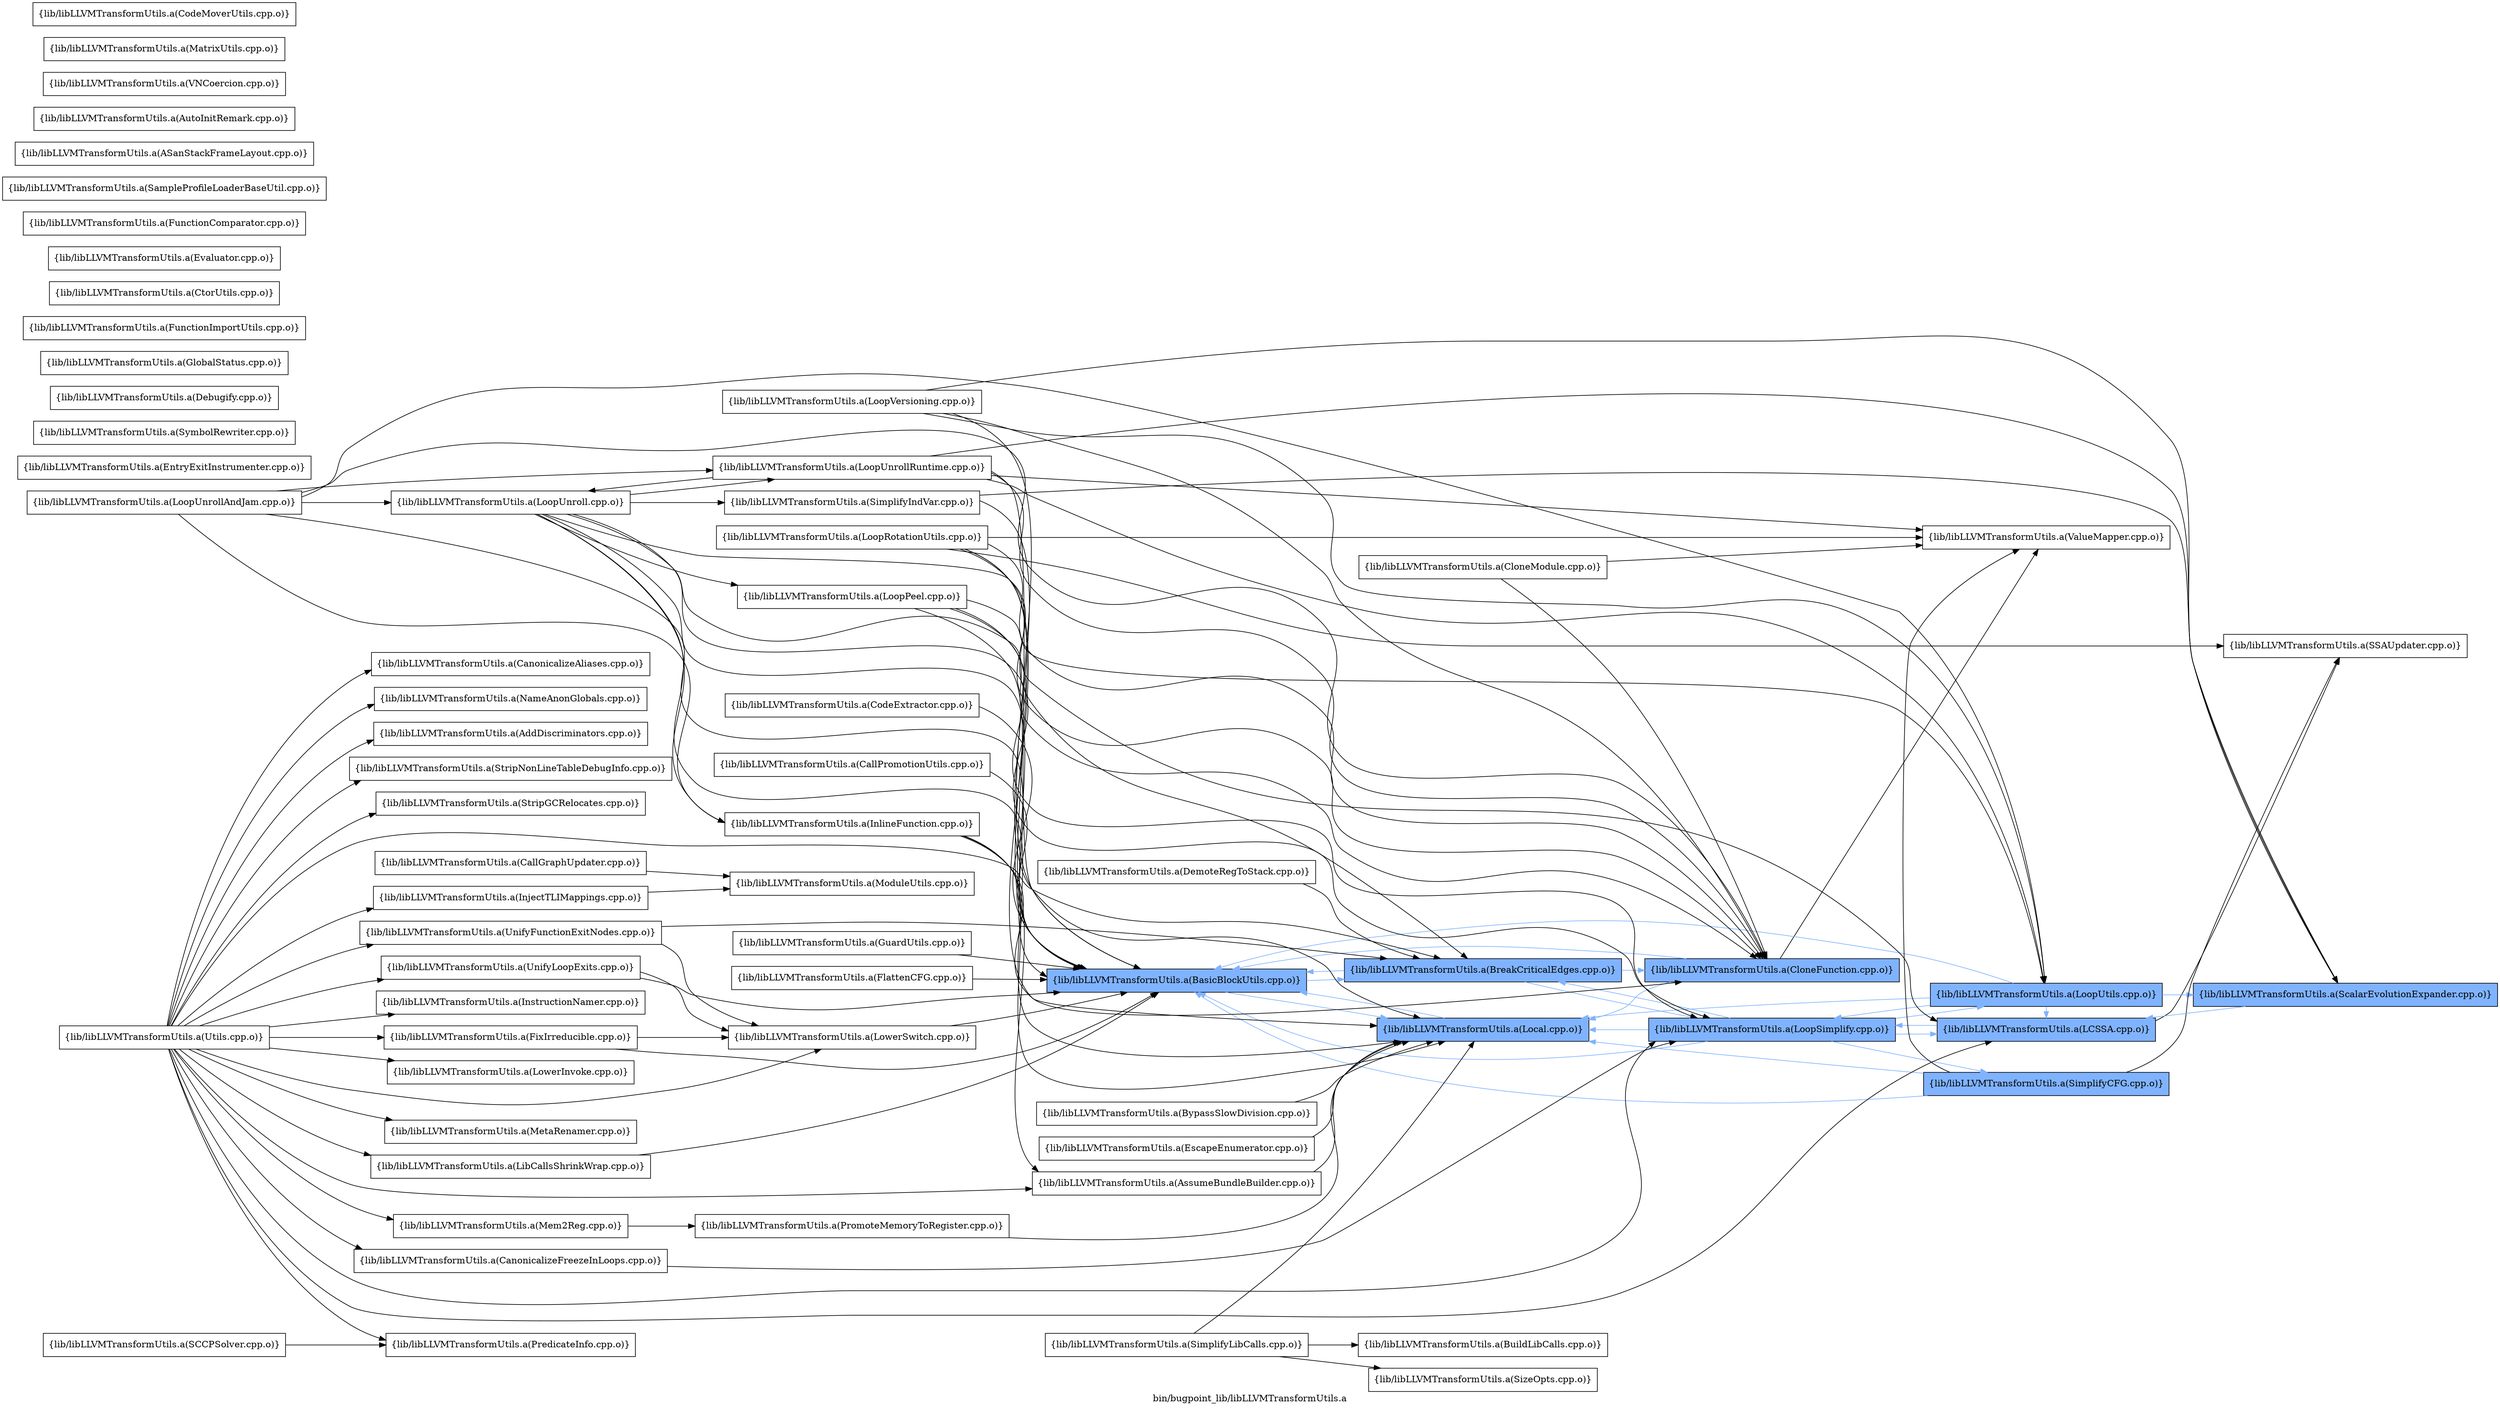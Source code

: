 digraph "bin/bugpoint_lib/libLLVMTransformUtils.a" {
	label="bin/bugpoint_lib/libLLVMTransformUtils.a";
	rankdir=LR;
	{ rank=same; Node0x5646d4898468;  }
	{ rank=same; Node0x5646d4898cd8; Node0x5646d4894098;  }
	{ rank=same; Node0x5646d4890678; Node0x5646d48903a8;  }
	{ rank=same; Node0x5646d48a1c98; Node0x5646d4894ea8; Node0x5646d4885638; Node0x5646d489d558;  }
	{ rank=same; Node0x5646d4898468;  }
	{ rank=same; Node0x5646d4898cd8; Node0x5646d4894098;  }
	{ rank=same; Node0x5646d4890678; Node0x5646d48903a8;  }
	{ rank=same; Node0x5646d48a1c98; Node0x5646d4894ea8; Node0x5646d4885638; Node0x5646d489d558;  }

	Node0x5646d4898468 [shape=record,shape=box,group=1,style=filled,fillcolor="0.600000 0.5 1",label="{lib/libLLVMTransformUtils.a(BasicBlockUtils.cpp.o)}"];
	Node0x5646d4898468 -> Node0x5646d4898cd8[color="0.600000 0.5 1"];
	Node0x5646d4898468 -> Node0x5646d4894098[color="0.600000 0.5 1"];
	Node0x5646d4895038 [shape=record,shape=box,group=0,label="{lib/libLLVMTransformUtils.a(CloneModule.cpp.o)}"];
	Node0x5646d4895038 -> Node0x5646d4890678;
	Node0x5646d4895038 -> Node0x5646d48a1c98;
	Node0x5646d4894098 [shape=record,shape=box,group=1,style=filled,fillcolor="0.600000 0.5 1",label="{lib/libLLVMTransformUtils.a(Local.cpp.o)}"];
	Node0x5646d4894098 -> Node0x5646d4898468[color="0.600000 0.5 1"];
	Node0x5646d489d558 [shape=record,shape=box,group=1,style=filled,fillcolor="0.600000 0.5 1",label="{lib/libLLVMTransformUtils.a(SimplifyCFG.cpp.o)}"];
	Node0x5646d489d558 -> Node0x5646d4898468[color="0.600000 0.5 1"];
	Node0x5646d489d558 -> Node0x5646d4894098[color="0.600000 0.5 1"];
	Node0x5646d489d558 -> Node0x5646d489ee58;
	Node0x5646d489d558 -> Node0x5646d48a1c98;
	Node0x5646d48a1c98 [shape=record,shape=box,group=0,label="{lib/libLLVMTransformUtils.a(ValueMapper.cpp.o)}"];
	Node0x5646d4898cd8 [shape=record,shape=box,group=1,style=filled,fillcolor="0.600000 0.5 1",label="{lib/libLLVMTransformUtils.a(BreakCriticalEdges.cpp.o)}"];
	Node0x5646d4898cd8 -> Node0x5646d4898468[color="0.600000 0.5 1"];
	Node0x5646d4898cd8 -> Node0x5646d4890678[color="0.600000 0.5 1"];
	Node0x5646d4898cd8 -> Node0x5646d48903a8[color="0.600000 0.5 1"];
	Node0x5646d4881088 [shape=record,shape=box,group=0,label="{lib/libLLVMTransformUtils.a(EntryExitInstrumenter.cpp.o)}"];
	Node0x5646d487f558 [shape=record,shape=box,group=0,label="{lib/libLLVMTransformUtils.a(FixIrreducible.cpp.o)}"];
	Node0x5646d487f558 -> Node0x5646d4898468;
	Node0x5646d487f558 -> Node0x5646d48830b8;
	Node0x5646d48936e8 [shape=record,shape=box,group=0,label="{lib/libLLVMTransformUtils.a(InjectTLIMappings.cpp.o)}"];
	Node0x5646d48936e8 -> Node0x5646d487fa58;
	Node0x5646d4892ec8 [shape=record,shape=box,group=0,label="{lib/libLLVMTransformUtils.a(InstructionNamer.cpp.o)}"];
	Node0x5646d4894ea8 [shape=record,shape=box,group=1,style=filled,fillcolor="0.600000 0.5 1",label="{lib/libLLVMTransformUtils.a(LCSSA.cpp.o)}"];
	Node0x5646d4894ea8 -> Node0x5646d48903a8[color="0.600000 0.5 1"];
	Node0x5646d4894ea8 -> Node0x5646d489ee58;
	Node0x5646d4894818 [shape=record,shape=box,group=0,label="{lib/libLLVMTransformUtils.a(LibCallsShrinkWrap.cpp.o)}"];
	Node0x5646d4894818 -> Node0x5646d4898468;
	Node0x5646d48903a8 [shape=record,shape=box,group=1,style=filled,fillcolor="0.600000 0.5 1",label="{lib/libLLVMTransformUtils.a(LoopSimplify.cpp.o)}"];
	Node0x5646d48903a8 -> Node0x5646d4898468[color="0.600000 0.5 1"];
	Node0x5646d48903a8 -> Node0x5646d4898cd8[color="0.600000 0.5 1"];
	Node0x5646d48903a8 -> Node0x5646d4894ea8[color="0.600000 0.5 1"];
	Node0x5646d48903a8 -> Node0x5646d4894098[color="0.600000 0.5 1"];
	Node0x5646d48903a8 -> Node0x5646d4885638[color="0.600000 0.5 1"];
	Node0x5646d48903a8 -> Node0x5646d489d558[color="0.600000 0.5 1"];
	Node0x5646d48813f8 [shape=record,shape=box,group=0,label="{lib/libLLVMTransformUtils.a(LowerInvoke.cpp.o)}"];
	Node0x5646d48830b8 [shape=record,shape=box,group=0,label="{lib/libLLVMTransformUtils.a(LowerSwitch.cpp.o)}"];
	Node0x5646d48830b8 -> Node0x5646d4898468;
	Node0x5646d4882c08 [shape=record,shape=box,group=0,label="{lib/libLLVMTransformUtils.a(Mem2Reg.cpp.o)}"];
	Node0x5646d4882c08 -> Node0x5646d489b488;
	Node0x5646d487f328 [shape=record,shape=box,group=0,label="{lib/libLLVMTransformUtils.a(MetaRenamer.cpp.o)}"];
	Node0x5646d489ff88 [shape=record,shape=box,group=0,label="{lib/libLLVMTransformUtils.a(SymbolRewriter.cpp.o)}"];
	Node0x5646d48a01b8 [shape=record,shape=box,group=0,label="{lib/libLLVMTransformUtils.a(UnifyFunctionExitNodes.cpp.o)}"];
	Node0x5646d48a01b8 -> Node0x5646d4898cd8;
	Node0x5646d48a01b8 -> Node0x5646d48830b8;
	Node0x5646d489fa38 [shape=record,shape=box,group=0,label="{lib/libLLVMTransformUtils.a(UnifyLoopExits.cpp.o)}"];
	Node0x5646d489fa38 -> Node0x5646d4898468;
	Node0x5646d489fa38 -> Node0x5646d48830b8;
	Node0x5646d48a0f78 [shape=record,shape=box,group=0,label="{lib/libLLVMTransformUtils.a(Utils.cpp.o)}"];
	Node0x5646d48a0f78 -> Node0x5646d488da18;
	Node0x5646d48a0f78 -> Node0x5646d4898cd8;
	Node0x5646d48a0f78 -> Node0x5646d4890d08;
	Node0x5646d48a0f78 -> Node0x5646d48903f8;
	Node0x5646d48a0f78 -> Node0x5646d487f558;
	Node0x5646d48a0f78 -> Node0x5646d48936e8;
	Node0x5646d48a0f78 -> Node0x5646d4892ec8;
	Node0x5646d48a0f78 -> Node0x5646d4894ea8;
	Node0x5646d48a0f78 -> Node0x5646d4894818;
	Node0x5646d48a0f78 -> Node0x5646d48903a8;
	Node0x5646d48a0f78 -> Node0x5646d48813f8;
	Node0x5646d48a0f78 -> Node0x5646d48830b8;
	Node0x5646d48a0f78 -> Node0x5646d4882c08;
	Node0x5646d48a0f78 -> Node0x5646d487f328;
	Node0x5646d48a0f78 -> Node0x5646d489a538;
	Node0x5646d48a0f78 -> Node0x5646d489a768;
	Node0x5646d48a0f78 -> Node0x5646d48a01b8;
	Node0x5646d48a0f78 -> Node0x5646d489fa38;
	Node0x5646d48a0f78 -> Node0x5646d48a07f8;
	Node0x5646d48a0f78 -> Node0x5646d48a0ac8;
	Node0x5646d48a0f78 -> Node0x5646d48a2be8;
	Node0x5646d4892428 [shape=record,shape=box,group=0,label="{lib/libLLVMTransformUtils.a(BypassSlowDivision.cpp.o)}"];
	Node0x5646d4892428 -> Node0x5646d4894098;
	Node0x5646d4896758 [shape=record,shape=box,group=0,label="{lib/libLLVMTransformUtils.a(SimplifyLibCalls.cpp.o)}"];
	Node0x5646d4896758 -> Node0x5646d4898058;
	Node0x5646d4896758 -> Node0x5646d4894098;
	Node0x5646d4896758 -> Node0x5646d4897838;
	Node0x5646d4897838 [shape=record,shape=box,group=0,label="{lib/libLLVMTransformUtils.a(SizeOpts.cpp.o)}"];
	Node0x5646d489dd78 [shape=record,shape=box,group=1,style=filled,fillcolor="0.600000 0.5 1",label="{lib/libLLVMTransformUtils.a(ScalarEvolutionExpander.cpp.o)}"];
	Node0x5646d489dd78 -> Node0x5646d4894ea8[color="0.600000 0.5 1"];
	Node0x5646d4896898 [shape=record,shape=box,group=0,label="{lib/libLLVMTransformUtils.a(InlineFunction.cpp.o)}"];
	Node0x5646d4896898 -> Node0x5646d488da18;
	Node0x5646d4896898 -> Node0x5646d4890678;
	Node0x5646d4896898 -> Node0x5646d4894098;
	Node0x5646d48903f8 [shape=record,shape=box,group=0,label="{lib/libLLVMTransformUtils.a(CanonicalizeFreezeInLoops.cpp.o)}"];
	Node0x5646d48903f8 -> Node0x5646d48903a8;
	Node0x5646d4880278 [shape=record,shape=box,group=0,label="{lib/libLLVMTransformUtils.a(Debugify.cpp.o)}"];
	Node0x5646d487fff8 [shape=record,shape=box,group=0,label="{lib/libLLVMTransformUtils.a(DemoteRegToStack.cpp.o)}"];
	Node0x5646d487fff8 -> Node0x5646d4898cd8;
	Node0x5646d487efb8 [shape=record,shape=box,group=0,label="{lib/libLLVMTransformUtils.a(EscapeEnumerator.cpp.o)}"];
	Node0x5646d487efb8 -> Node0x5646d4894098;
	Node0x5646d487fa58 [shape=record,shape=box,group=0,label="{lib/libLLVMTransformUtils.a(ModuleUtils.cpp.o)}"];
	Node0x5646d4885638 [shape=record,shape=box,group=1,style=filled,fillcolor="0.600000 0.5 1",label="{lib/libLLVMTransformUtils.a(LoopUtils.cpp.o)}"];
	Node0x5646d4885638 -> Node0x5646d4898468[color="0.600000 0.5 1"];
	Node0x5646d4885638 -> Node0x5646d4894ea8[color="0.600000 0.5 1"];
	Node0x5646d4885638 -> Node0x5646d4894098[color="0.600000 0.5 1"];
	Node0x5646d4885638 -> Node0x5646d48903a8[color="0.600000 0.5 1"];
	Node0x5646d4885638 -> Node0x5646d489dd78[color="0.600000 0.5 1"];
	Node0x5646d4890678 [shape=record,shape=box,group=1,style=filled,fillcolor="0.600000 0.5 1",label="{lib/libLLVMTransformUtils.a(CloneFunction.cpp.o)}"];
	Node0x5646d4890678 -> Node0x5646d4898468[color="0.600000 0.5 1"];
	Node0x5646d4890678 -> Node0x5646d4894098[color="0.600000 0.5 1"];
	Node0x5646d4890678 -> Node0x5646d48a1c98;
	Node0x5646d489ee58 [shape=record,shape=box,group=0,label="{lib/libLLVMTransformUtils.a(SSAUpdater.cpp.o)}"];
	Node0x5646d4891ed8 [shape=record,shape=box,group=0,label="{lib/libLLVMTransformUtils.a(CallGraphUpdater.cpp.o)}"];
	Node0x5646d4891ed8 -> Node0x5646d487fa58;
	Node0x5646d48976f8 [shape=record,shape=box,group=0,label="{lib/libLLVMTransformUtils.a(GlobalStatus.cpp.o)}"];
	Node0x5646d487e2e8 [shape=record,shape=box,group=0,label="{lib/libLLVMTransformUtils.a(FunctionImportUtils.cpp.o)}"];
	Node0x5646d488be98 [shape=record,shape=box,group=0,label="{lib/libLLVMTransformUtils.a(CtorUtils.cpp.o)}"];
	Node0x5646d487edd8 [shape=record,shape=box,group=0,label="{lib/libLLVMTransformUtils.a(Evaluator.cpp.o)}"];
	Node0x5646d4893eb8 [shape=record,shape=box,group=0,label="{lib/libLLVMTransformUtils.a(CodeExtractor.cpp.o)}"];
	Node0x5646d4893eb8 -> Node0x5646d4898468;
	Node0x5646d4898058 [shape=record,shape=box,group=0,label="{lib/libLLVMTransformUtils.a(BuildLibCalls.cpp.o)}"];
	Node0x5646d4892608 [shape=record,shape=box,group=0,label="{lib/libLLVMTransformUtils.a(CallPromotionUtils.cpp.o)}"];
	Node0x5646d4892608 -> Node0x5646d4898468;
	Node0x5646d487e978 [shape=record,shape=box,group=0,label="{lib/libLLVMTransformUtils.a(FunctionComparator.cpp.o)}"];
	Node0x5646d488da18 [shape=record,shape=box,group=0,label="{lib/libLLVMTransformUtils.a(AssumeBundleBuilder.cpp.o)}"];
	Node0x5646d488da18 -> Node0x5646d4894098;
	Node0x5646d4890d08 [shape=record,shape=box,group=0,label="{lib/libLLVMTransformUtils.a(CanonicalizeAliases.cpp.o)}"];
	Node0x5646d489a538 [shape=record,shape=box,group=0,label="{lib/libLLVMTransformUtils.a(NameAnonGlobals.cpp.o)}"];
	Node0x5646d489d2d8 [shape=record,shape=box,group=0,label="{lib/libLLVMTransformUtils.a(SampleProfileLoaderBaseUtil.cpp.o)}"];
	Node0x5646d489a768 [shape=record,shape=box,group=0,label="{lib/libLLVMTransformUtils.a(PredicateInfo.cpp.o)}"];
	Node0x5646d488e1e8 [shape=record,shape=box,group=0,label="{lib/libLLVMTransformUtils.a(ASanStackFrameLayout.cpp.o)}"];
	Node0x5646d489b488 [shape=record,shape=box,group=0,label="{lib/libLLVMTransformUtils.a(PromoteMemoryToRegister.cpp.o)}"];
	Node0x5646d489b488 -> Node0x5646d4894098;
	Node0x5646d488e5a8 [shape=record,shape=box,group=0,label="{lib/libLLVMTransformUtils.a(AutoInitRemark.cpp.o)}"];
	Node0x5646d4896ac8 [shape=record,shape=box,group=0,label="{lib/libLLVMTransformUtils.a(GuardUtils.cpp.o)}"];
	Node0x5646d4896ac8 -> Node0x5646d4898468;
	Node0x5646d48a1f68 [shape=record,shape=box,group=0,label="{lib/libLLVMTransformUtils.a(VNCoercion.cpp.o)}"];
	Node0x5646d489d828 [shape=record,shape=box,group=0,label="{lib/libLLVMTransformUtils.a(SimplifyIndVar.cpp.o)}"];
	Node0x5646d489d828 -> Node0x5646d4894098;
	Node0x5646d489d828 -> Node0x5646d489dd78;
	Node0x5646d4882078 [shape=record,shape=box,group=0,label="{lib/libLLVMTransformUtils.a(LoopVersioning.cpp.o)}"];
	Node0x5646d4882078 -> Node0x5646d4898468;
	Node0x5646d4882078 -> Node0x5646d4890678;
	Node0x5646d4882078 -> Node0x5646d4885638;
	Node0x5646d4882078 -> Node0x5646d489dd78;
	Node0x5646d4890da8 [shape=record,shape=box,group=0,label="{lib/libLLVMTransformUtils.a(LoopRotationUtils.cpp.o)}"];
	Node0x5646d4890da8 -> Node0x5646d4898468;
	Node0x5646d4890da8 -> Node0x5646d4898cd8;
	Node0x5646d4890da8 -> Node0x5646d4890678;
	Node0x5646d4890da8 -> Node0x5646d4894098;
	Node0x5646d4890da8 -> Node0x5646d489ee58;
	Node0x5646d4890da8 -> Node0x5646d48a1c98;
	Node0x5646d4891398 [shape=record,shape=box,group=0,label="{lib/libLLVMTransformUtils.a(LoopPeel.cpp.o)}"];
	Node0x5646d4891398 -> Node0x5646d4898468;
	Node0x5646d4891398 -> Node0x5646d4890678;
	Node0x5646d4891398 -> Node0x5646d48903a8;
	Node0x5646d4891398 -> Node0x5646d4885638;
	Node0x5646d4884198 [shape=record,shape=box,group=0,label="{lib/libLLVMTransformUtils.a(LoopUnroll.cpp.o)}"];
	Node0x5646d4884198 -> Node0x5646d4898468;
	Node0x5646d4884198 -> Node0x5646d4890678;
	Node0x5646d4884198 -> Node0x5646d4896898;
	Node0x5646d4884198 -> Node0x5646d4894ea8;
	Node0x5646d4884198 -> Node0x5646d4894098;
	Node0x5646d4884198 -> Node0x5646d4891398;
	Node0x5646d4884198 -> Node0x5646d48903a8;
	Node0x5646d4884198 -> Node0x5646d4884e68;
	Node0x5646d4884198 -> Node0x5646d489d828;
	Node0x5646d4885d18 [shape=record,shape=box,group=0,label="{lib/libLLVMTransformUtils.a(LoopUnrollAndJam.cpp.o)}"];
	Node0x5646d4885d18 -> Node0x5646d4898468;
	Node0x5646d4885d18 -> Node0x5646d4890678;
	Node0x5646d4885d18 -> Node0x5646d4896898;
	Node0x5646d4885d18 -> Node0x5646d4884198;
	Node0x5646d4885d18 -> Node0x5646d4884e68;
	Node0x5646d4885d18 -> Node0x5646d4885638;
	Node0x5646d48837e8 [shape=record,shape=box,group=0,label="{lib/libLLVMTransformUtils.a(MatrixUtils.cpp.o)}"];
	Node0x5646d489ebd8 [shape=record,shape=box,group=0,label="{lib/libLLVMTransformUtils.a(SCCPSolver.cpp.o)}"];
	Node0x5646d489ebd8 -> Node0x5646d489a768;
	Node0x5646d487ded8 [shape=record,shape=box,group=0,label="{lib/libLLVMTransformUtils.a(FlattenCFG.cpp.o)}"];
	Node0x5646d487ded8 -> Node0x5646d4898468;
	Node0x5646d488ba38 [shape=record,shape=box,group=0,label="{lib/libLLVMTransformUtils.a(CodeMoverUtils.cpp.o)}"];
	Node0x5646d4884e68 [shape=record,shape=box,group=0,label="{lib/libLLVMTransformUtils.a(LoopUnrollRuntime.cpp.o)}"];
	Node0x5646d4884e68 -> Node0x5646d4898468;
	Node0x5646d4884e68 -> Node0x5646d4890678;
	Node0x5646d4884e68 -> Node0x5646d4884198;
	Node0x5646d4884e68 -> Node0x5646d4885638;
	Node0x5646d4884e68 -> Node0x5646d489dd78;
	Node0x5646d4884e68 -> Node0x5646d48a1c98;
	Node0x5646d48a07f8 [shape=record,shape=box,group=0,label="{lib/libLLVMTransformUtils.a(AddDiscriminators.cpp.o)}"];
	Node0x5646d48a0ac8 [shape=record,shape=box,group=0,label="{lib/libLLVMTransformUtils.a(StripNonLineTableDebugInfo.cpp.o)}"];
	Node0x5646d48a2be8 [shape=record,shape=box,group=0,label="{lib/libLLVMTransformUtils.a(StripGCRelocates.cpp.o)}"];
}
